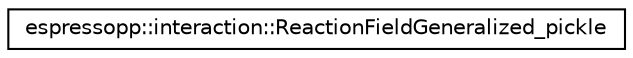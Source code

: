 digraph G
{
  edge [fontname="Helvetica",fontsize="10",labelfontname="Helvetica",labelfontsize="10"];
  node [fontname="Helvetica",fontsize="10",shape=record];
  rankdir="LR";
  Node1 [label="espressopp::interaction::ReactionFieldGeneralized_pickle",height=0.2,width=0.4,color="black", fillcolor="white", style="filled",URL="$structespressopp_1_1interaction_1_1ReactionFieldGeneralized__pickle.html"];
}
